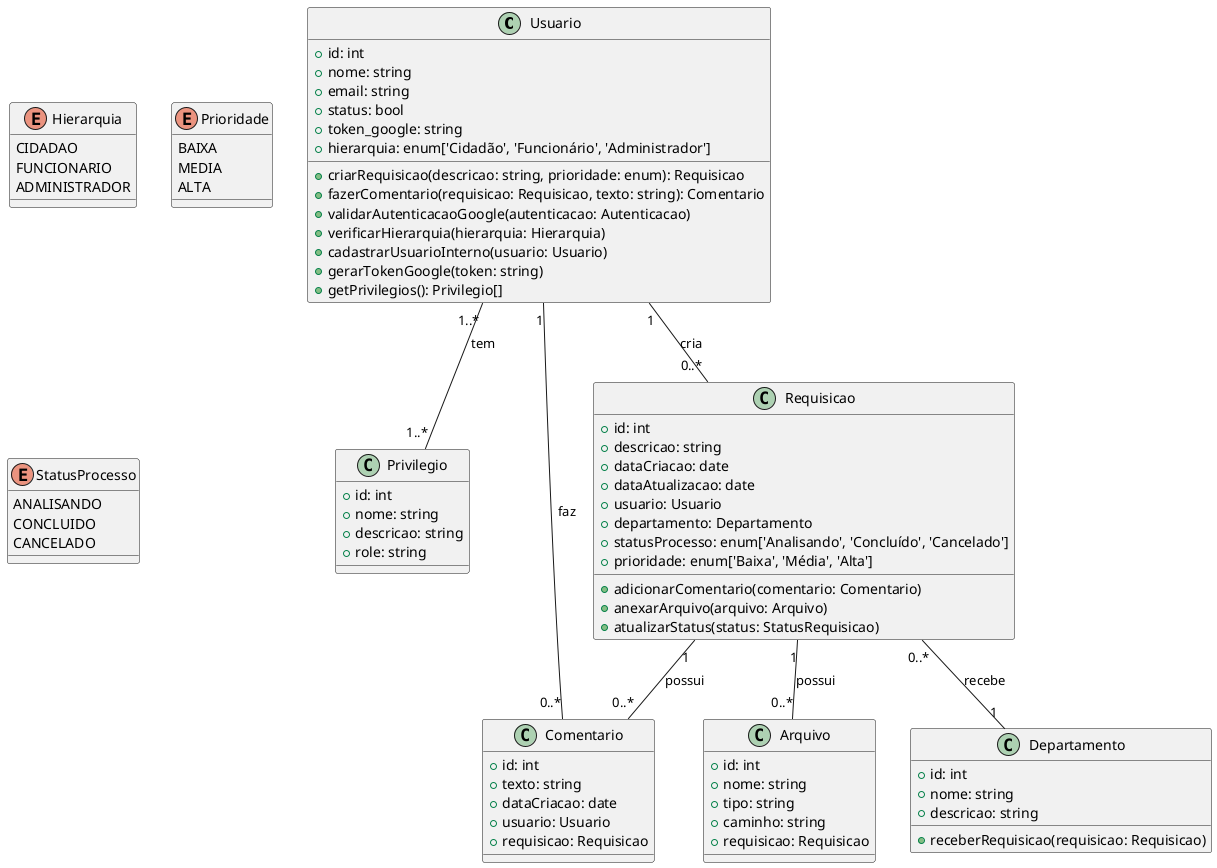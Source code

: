 @startuml

' Definindo as classes principais
class Usuario {
  +id: int
  +nome: string
  +email: string
  +status: bool
  +token_google: string
  +hierarquia: enum['Cidadão', 'Funcionário', 'Administrador']
  +criarRequisicao(descricao: string, prioridade: enum): Requisicao
  +fazerComentario(requisicao: Requisicao, texto: string): Comentario
  +validarAutenticacaoGoogle(autenticacao: Autenticacao)
  +verificarHierarquia(hierarquia: Hierarquia)
  +cadastrarUsuarioInterno(usuario: Usuario)
  +gerarTokenGoogle(token: string)
  +getPrivilegios(): Privilegio[]

}
class Privilegio {
  +id: int
  +nome: string
  +descricao: string
  +role: string
}

class Requisicao {
  +id: int
  +descricao: string
  +dataCriacao: date
  +dataAtualizacao: date
  +usuario: Usuario
  +departamento: Departamento
  +statusProcesso: enum['Analisando', 'Concluído', 'Cancelado']
  +prioridade: enum['Baixa', 'Média', 'Alta']
  +adicionarComentario(comentario: Comentario)
  +anexarArquivo(arquivo: Arquivo)
  +atualizarStatus(status: StatusRequisicao)
}

class Departamento {
  +id: int
  +nome: string
  +descricao: string
  +receberRequisicao(requisicao: Requisicao)
}

class Comentario {
  +id: int
  +texto: string
  +dataCriacao: date
  +usuario: Usuario
  +requisicao: Requisicao
}

class Arquivo {
  +id: int
  +nome: string
  +tipo: string
  +caminho: string
  +requisicao: Requisicao
}



' Enum
enum Hierarquia {
    CIDADAO
    FUNCIONARIO
    ADMINISTRADOR
}


enum Prioridade {
    BAIXA
    MEDIA
    ALTA
}

enum StatusProcesso {
    ANALISANDO
    CONCLUIDO
    CANCELADO
}

' Definindo as relações
Usuario "1" -- "0..*" Requisicao : cria
Usuario "1" -- "0..*" Comentario : faz
Requisicao "1" -- "0..*" Comentario : possui
Requisicao "1" -- "0..*" Arquivo : possui
Requisicao "0..*" -- "1" Departamento : recebe
Usuario "1..*" -- "1..*" Privilegio : tem

@enduml
